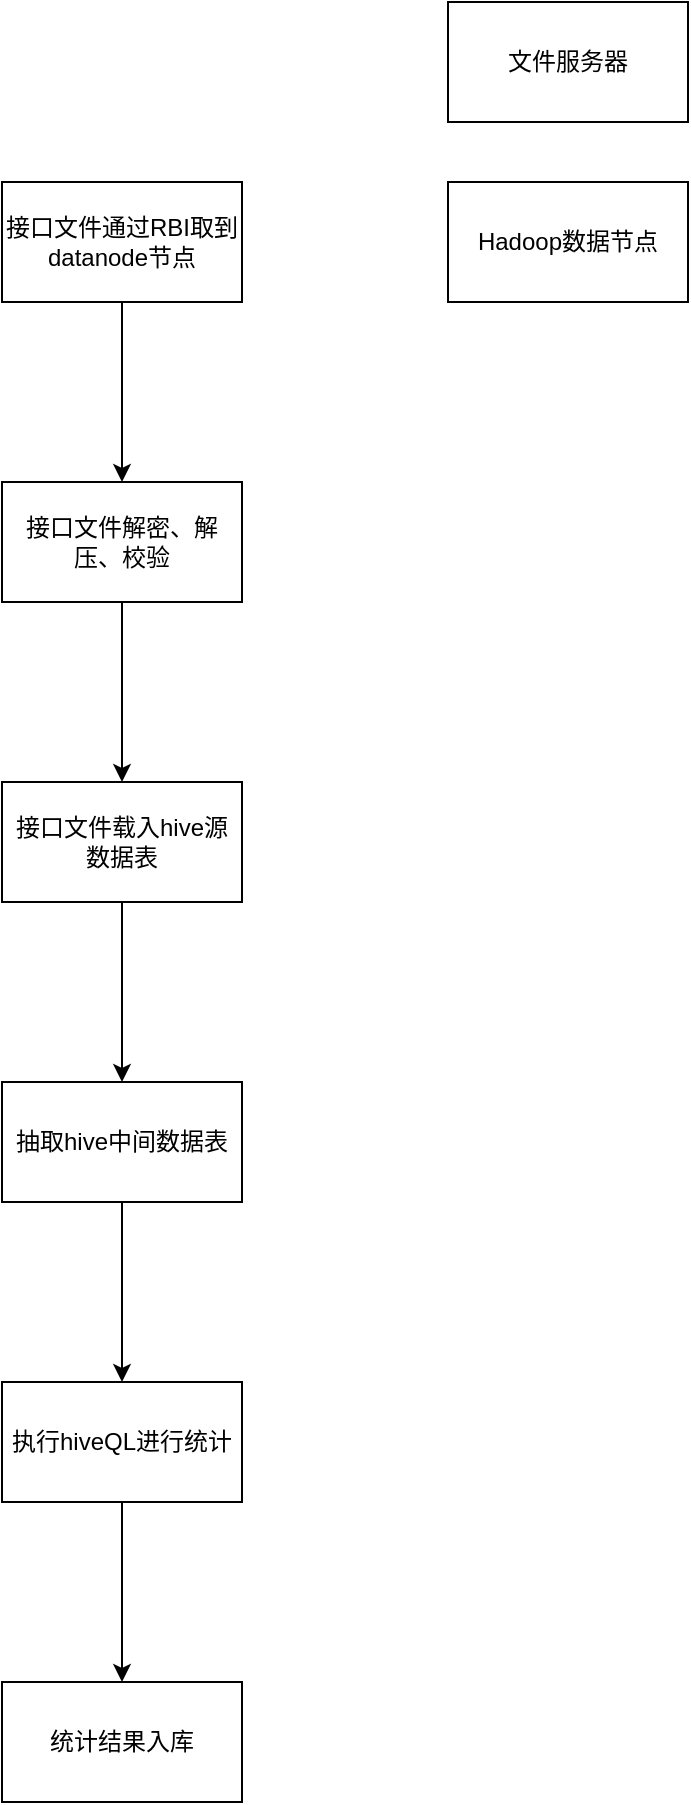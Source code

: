 <mxfile version="10.4.5" type="github"><diagram id="lYbQY3pZxlGjpoOK3wmj" name="第 1 页"><mxGraphModel dx="840" dy="484" grid="1" gridSize="10" guides="1" tooltips="1" connect="1" arrows="1" fold="1" page="1" pageScale="1" pageWidth="827" pageHeight="1169" math="0" shadow="0"><root><mxCell id="0"/><mxCell id="1" parent="0"/><mxCell id="N0DFf1ava0h5oTuY3Eah-6" style="edgeStyle=orthogonalEdgeStyle;rounded=0;orthogonalLoop=1;jettySize=auto;html=1;exitX=0.5;exitY=1;exitDx=0;exitDy=0;entryX=0.5;entryY=0;entryDx=0;entryDy=0;" edge="1" parent="1" source="N0DFf1ava0h5oTuY3Eah-1" target="N0DFf1ava0h5oTuY3Eah-5"><mxGeometry relative="1" as="geometry"/></mxCell><mxCell id="N0DFf1ava0h5oTuY3Eah-1" value="接口文件&lt;span&gt;载入hive&lt;/span&gt;源数据表" style="rounded=0;whiteSpace=wrap;html=1;" vertex="1" parent="1"><mxGeometry x="130" y="490" width="120" height="60" as="geometry"/></mxCell><mxCell id="N0DFf1ava0h5oTuY3Eah-3" style="edgeStyle=orthogonalEdgeStyle;rounded=0;orthogonalLoop=1;jettySize=auto;html=1;entryX=0.5;entryY=0;entryDx=0;entryDy=0;" edge="1" parent="1" source="N0DFf1ava0h5oTuY3Eah-2" target="N0DFf1ava0h5oTuY3Eah-1"><mxGeometry relative="1" as="geometry"/></mxCell><mxCell id="N0DFf1ava0h5oTuY3Eah-2" value="接口文件&lt;span&gt;解密、解压、校验&lt;/span&gt;" style="rounded=0;whiteSpace=wrap;html=1;" vertex="1" parent="1"><mxGeometry x="130" y="340" width="120" height="60" as="geometry"/></mxCell><mxCell id="N0DFf1ava0h5oTuY3Eah-9" style="edgeStyle=orthogonalEdgeStyle;rounded=0;orthogonalLoop=1;jettySize=auto;html=1;exitX=0.5;exitY=1;exitDx=0;exitDy=0;entryX=0.5;entryY=0;entryDx=0;entryDy=0;" edge="1" parent="1" source="N0DFf1ava0h5oTuY3Eah-5" target="N0DFf1ava0h5oTuY3Eah-8"><mxGeometry relative="1" as="geometry"/></mxCell><mxCell id="N0DFf1ava0h5oTuY3Eah-5" value="&lt;span&gt;抽取hive&lt;/span&gt;中间数据表" style="rounded=0;whiteSpace=wrap;html=1;" vertex="1" parent="1"><mxGeometry x="130" y="640" width="120" height="60" as="geometry"/></mxCell><mxCell id="N0DFf1ava0h5oTuY3Eah-12" value="" style="edgeStyle=orthogonalEdgeStyle;rounded=0;orthogonalLoop=1;jettySize=auto;html=1;exitX=0.5;exitY=1;exitDx=0;exitDy=0;entryX=0.5;entryY=0;entryDx=0;entryDy=0;" edge="1" parent="1" source="N0DFf1ava0h5oTuY3Eah-8" target="N0DFf1ava0h5oTuY3Eah-11"><mxGeometry relative="1" as="geometry"/></mxCell><mxCell id="N0DFf1ava0h5oTuY3Eah-8" value="执行hiveQL进行统计" style="rounded=0;whiteSpace=wrap;html=1;" vertex="1" parent="1"><mxGeometry x="130" y="790" width="120" height="60" as="geometry"/></mxCell><mxCell id="N0DFf1ava0h5oTuY3Eah-11" value="统计结果入库" style="rounded=0;whiteSpace=wrap;html=1;" vertex="1" parent="1"><mxGeometry x="130" y="940" width="120" height="60" as="geometry"/></mxCell><mxCell id="N0DFf1ava0h5oTuY3Eah-13" style="edgeStyle=orthogonalEdgeStyle;rounded=0;orthogonalLoop=1;jettySize=auto;html=1;entryX=0.5;entryY=0;entryDx=0;entryDy=0;" edge="1" parent="1" source="N0DFf1ava0h5oTuY3Eah-15"><mxGeometry relative="1" as="geometry"><mxPoint x="190" y="340" as="targetPoint"/></mxGeometry></mxCell><mxCell id="N0DFf1ava0h5oTuY3Eah-15" value="&lt;span&gt;接口文件通过RBI取到datanode节点&lt;/span&gt;" style="rounded=0;whiteSpace=wrap;html=1;" vertex="1" parent="1"><mxGeometry x="130" y="190" width="120" height="60" as="geometry"/></mxCell><mxCell id="N0DFf1ava0h5oTuY3Eah-16" value="Hadoop数据节点" style="rounded=0;whiteSpace=wrap;html=1;" vertex="1" parent="1"><mxGeometry x="353" y="190" width="120" height="60" as="geometry"/></mxCell><mxCell id="N0DFf1ava0h5oTuY3Eah-17" value="文件服务器" style="rounded=0;whiteSpace=wrap;html=1;" vertex="1" parent="1"><mxGeometry x="353" y="100" width="120" height="60" as="geometry"/></mxCell></root></mxGraphModel></diagram></mxfile>